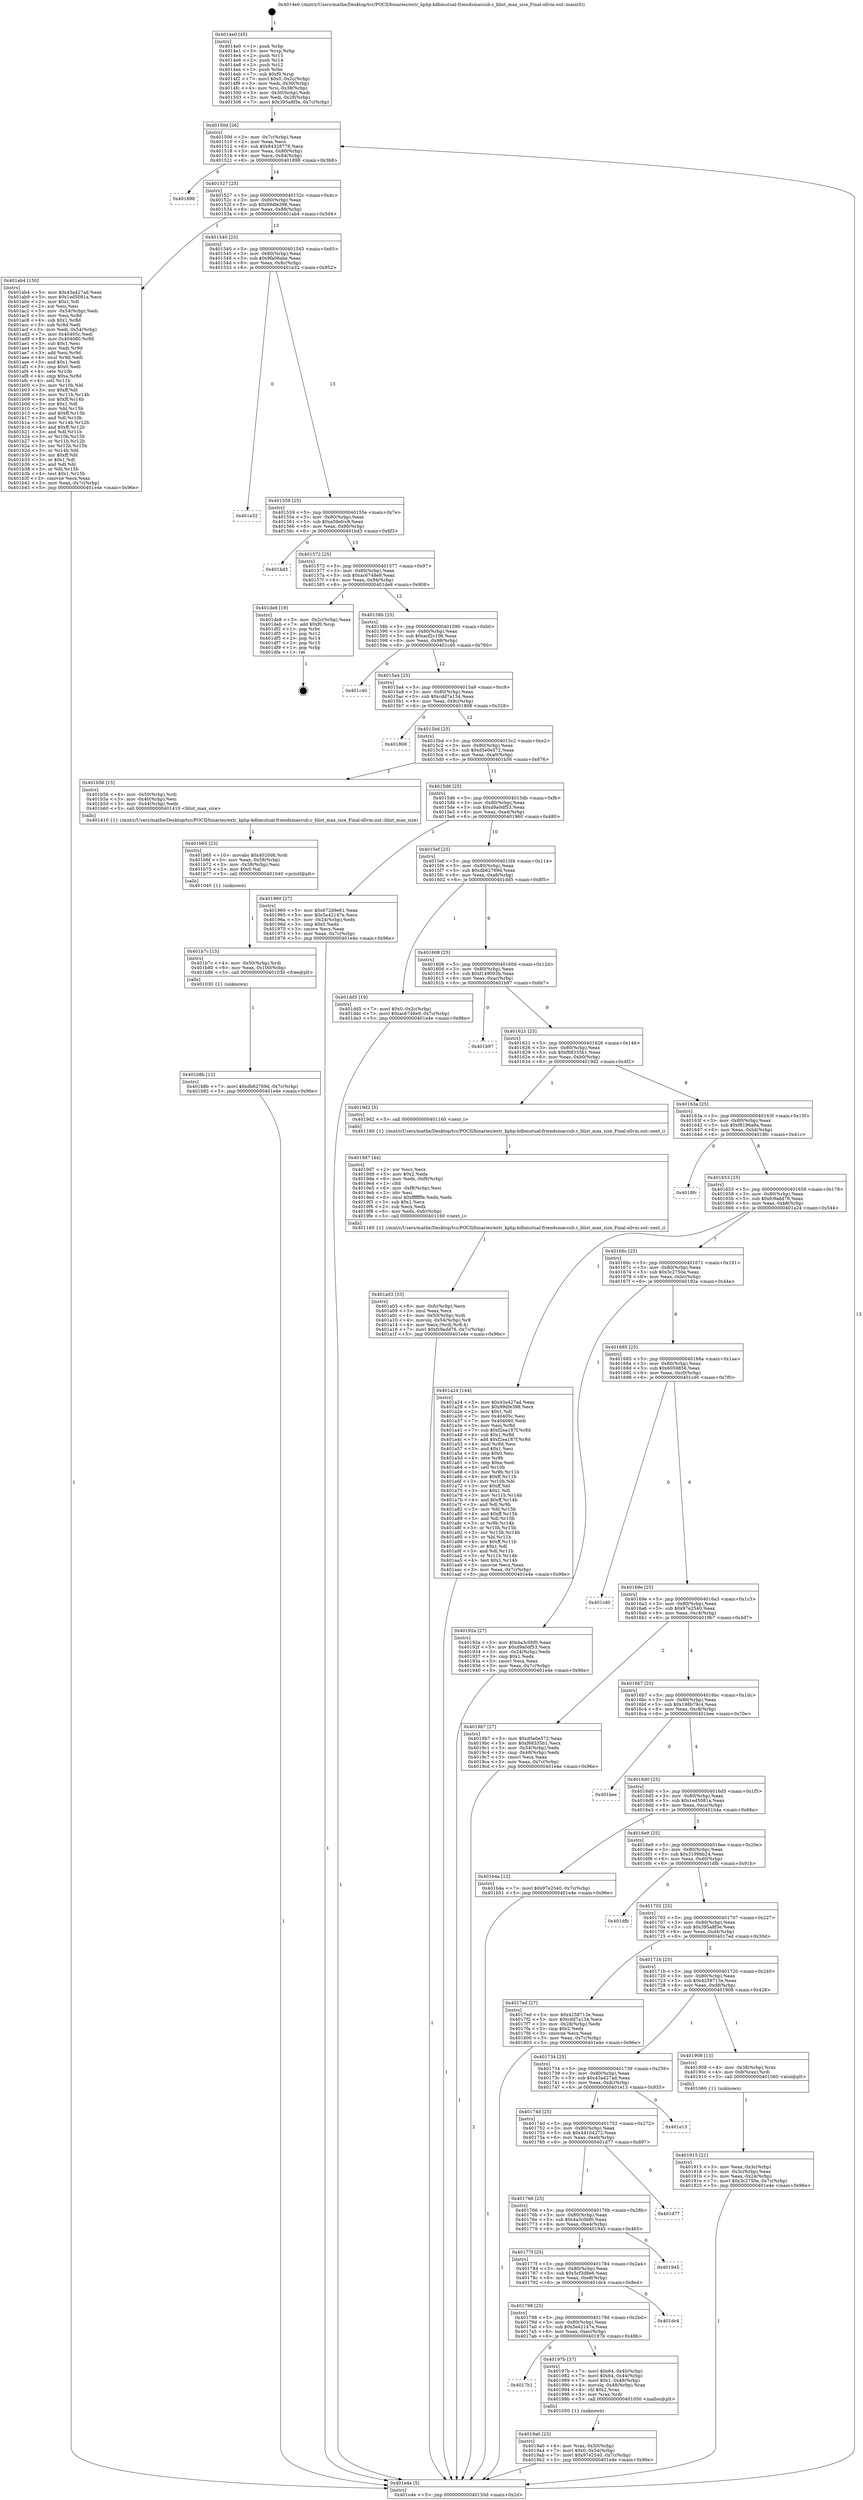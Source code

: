 digraph "0x4014e0" {
  label = "0x4014e0 (/mnt/c/Users/mathe/Desktop/tcc/POCII/binaries/extr_kphp-kdbmutual-friendsmaccub.c_blist_max_size_Final-ollvm.out::main(0))"
  labelloc = "t"
  node[shape=record]

  Entry [label="",width=0.3,height=0.3,shape=circle,fillcolor=black,style=filled]
  "0x40150d" [label="{
     0x40150d [26]\l
     | [instrs]\l
     &nbsp;&nbsp;0x40150d \<+3\>: mov -0x7c(%rbp),%eax\l
     &nbsp;&nbsp;0x401510 \<+2\>: mov %eax,%ecx\l
     &nbsp;&nbsp;0x401512 \<+6\>: sub $0x84328778,%ecx\l
     &nbsp;&nbsp;0x401518 \<+3\>: mov %eax,-0x80(%rbp)\l
     &nbsp;&nbsp;0x40151b \<+6\>: mov %ecx,-0x84(%rbp)\l
     &nbsp;&nbsp;0x401521 \<+6\>: je 0000000000401898 \<main+0x3b8\>\l
  }"]
  "0x401898" [label="{
     0x401898\l
  }", style=dashed]
  "0x401527" [label="{
     0x401527 [25]\l
     | [instrs]\l
     &nbsp;&nbsp;0x401527 \<+5\>: jmp 000000000040152c \<main+0x4c\>\l
     &nbsp;&nbsp;0x40152c \<+3\>: mov -0x80(%rbp),%eax\l
     &nbsp;&nbsp;0x40152f \<+5\>: sub $0x99dfe398,%eax\l
     &nbsp;&nbsp;0x401534 \<+6\>: mov %eax,-0x88(%rbp)\l
     &nbsp;&nbsp;0x40153a \<+6\>: je 0000000000401ab4 \<main+0x5d4\>\l
  }"]
  Exit [label="",width=0.3,height=0.3,shape=circle,fillcolor=black,style=filled,peripheries=2]
  "0x401ab4" [label="{
     0x401ab4 [150]\l
     | [instrs]\l
     &nbsp;&nbsp;0x401ab4 \<+5\>: mov $0x43a427ad,%eax\l
     &nbsp;&nbsp;0x401ab9 \<+5\>: mov $0x1ed5081a,%ecx\l
     &nbsp;&nbsp;0x401abe \<+2\>: mov $0x1,%dl\l
     &nbsp;&nbsp;0x401ac0 \<+2\>: xor %esi,%esi\l
     &nbsp;&nbsp;0x401ac2 \<+3\>: mov -0x54(%rbp),%edi\l
     &nbsp;&nbsp;0x401ac5 \<+3\>: mov %esi,%r8d\l
     &nbsp;&nbsp;0x401ac8 \<+4\>: sub $0x1,%r8d\l
     &nbsp;&nbsp;0x401acc \<+3\>: sub %r8d,%edi\l
     &nbsp;&nbsp;0x401acf \<+3\>: mov %edi,-0x54(%rbp)\l
     &nbsp;&nbsp;0x401ad2 \<+7\>: mov 0x40405c,%edi\l
     &nbsp;&nbsp;0x401ad9 \<+8\>: mov 0x404060,%r8d\l
     &nbsp;&nbsp;0x401ae1 \<+3\>: sub $0x1,%esi\l
     &nbsp;&nbsp;0x401ae4 \<+3\>: mov %edi,%r9d\l
     &nbsp;&nbsp;0x401ae7 \<+3\>: add %esi,%r9d\l
     &nbsp;&nbsp;0x401aea \<+4\>: imul %r9d,%edi\l
     &nbsp;&nbsp;0x401aee \<+3\>: and $0x1,%edi\l
     &nbsp;&nbsp;0x401af1 \<+3\>: cmp $0x0,%edi\l
     &nbsp;&nbsp;0x401af4 \<+4\>: sete %r10b\l
     &nbsp;&nbsp;0x401af8 \<+4\>: cmp $0xa,%r8d\l
     &nbsp;&nbsp;0x401afc \<+4\>: setl %r11b\l
     &nbsp;&nbsp;0x401b00 \<+3\>: mov %r10b,%bl\l
     &nbsp;&nbsp;0x401b03 \<+3\>: xor $0xff,%bl\l
     &nbsp;&nbsp;0x401b06 \<+3\>: mov %r11b,%r14b\l
     &nbsp;&nbsp;0x401b09 \<+4\>: xor $0xff,%r14b\l
     &nbsp;&nbsp;0x401b0d \<+3\>: xor $0x1,%dl\l
     &nbsp;&nbsp;0x401b10 \<+3\>: mov %bl,%r15b\l
     &nbsp;&nbsp;0x401b13 \<+4\>: and $0xff,%r15b\l
     &nbsp;&nbsp;0x401b17 \<+3\>: and %dl,%r10b\l
     &nbsp;&nbsp;0x401b1a \<+3\>: mov %r14b,%r12b\l
     &nbsp;&nbsp;0x401b1d \<+4\>: and $0xff,%r12b\l
     &nbsp;&nbsp;0x401b21 \<+3\>: and %dl,%r11b\l
     &nbsp;&nbsp;0x401b24 \<+3\>: or %r10b,%r15b\l
     &nbsp;&nbsp;0x401b27 \<+3\>: or %r11b,%r12b\l
     &nbsp;&nbsp;0x401b2a \<+3\>: xor %r12b,%r15b\l
     &nbsp;&nbsp;0x401b2d \<+3\>: or %r14b,%bl\l
     &nbsp;&nbsp;0x401b30 \<+3\>: xor $0xff,%bl\l
     &nbsp;&nbsp;0x401b33 \<+3\>: or $0x1,%dl\l
     &nbsp;&nbsp;0x401b36 \<+2\>: and %dl,%bl\l
     &nbsp;&nbsp;0x401b38 \<+3\>: or %bl,%r15b\l
     &nbsp;&nbsp;0x401b3b \<+4\>: test $0x1,%r15b\l
     &nbsp;&nbsp;0x401b3f \<+3\>: cmovne %ecx,%eax\l
     &nbsp;&nbsp;0x401b42 \<+3\>: mov %eax,-0x7c(%rbp)\l
     &nbsp;&nbsp;0x401b45 \<+5\>: jmp 0000000000401e4e \<main+0x96e\>\l
  }"]
  "0x401540" [label="{
     0x401540 [25]\l
     | [instrs]\l
     &nbsp;&nbsp;0x401540 \<+5\>: jmp 0000000000401545 \<main+0x65\>\l
     &nbsp;&nbsp;0x401545 \<+3\>: mov -0x80(%rbp),%eax\l
     &nbsp;&nbsp;0x401548 \<+5\>: sub $0x9fa06abe,%eax\l
     &nbsp;&nbsp;0x40154d \<+6\>: mov %eax,-0x8c(%rbp)\l
     &nbsp;&nbsp;0x401553 \<+6\>: je 0000000000401e32 \<main+0x952\>\l
  }"]
  "0x401b8b" [label="{
     0x401b8b [12]\l
     | [instrs]\l
     &nbsp;&nbsp;0x401b8b \<+7\>: movl $0xdb62769d,-0x7c(%rbp)\l
     &nbsp;&nbsp;0x401b92 \<+5\>: jmp 0000000000401e4e \<main+0x96e\>\l
  }"]
  "0x401e32" [label="{
     0x401e32\l
  }", style=dashed]
  "0x401559" [label="{
     0x401559 [25]\l
     | [instrs]\l
     &nbsp;&nbsp;0x401559 \<+5\>: jmp 000000000040155e \<main+0x7e\>\l
     &nbsp;&nbsp;0x40155e \<+3\>: mov -0x80(%rbp),%eax\l
     &nbsp;&nbsp;0x401561 \<+5\>: sub $0xa59efcc8,%eax\l
     &nbsp;&nbsp;0x401566 \<+6\>: mov %eax,-0x90(%rbp)\l
     &nbsp;&nbsp;0x40156c \<+6\>: je 0000000000401bd3 \<main+0x6f3\>\l
  }"]
  "0x401b7c" [label="{
     0x401b7c [15]\l
     | [instrs]\l
     &nbsp;&nbsp;0x401b7c \<+4\>: mov -0x50(%rbp),%rdi\l
     &nbsp;&nbsp;0x401b80 \<+6\>: mov %eax,-0x100(%rbp)\l
     &nbsp;&nbsp;0x401b86 \<+5\>: call 0000000000401030 \<free@plt\>\l
     | [calls]\l
     &nbsp;&nbsp;0x401030 \{1\} (unknown)\l
  }"]
  "0x401bd3" [label="{
     0x401bd3\l
  }", style=dashed]
  "0x401572" [label="{
     0x401572 [25]\l
     | [instrs]\l
     &nbsp;&nbsp;0x401572 \<+5\>: jmp 0000000000401577 \<main+0x97\>\l
     &nbsp;&nbsp;0x401577 \<+3\>: mov -0x80(%rbp),%eax\l
     &nbsp;&nbsp;0x40157a \<+5\>: sub $0xac6748e9,%eax\l
     &nbsp;&nbsp;0x40157f \<+6\>: mov %eax,-0x94(%rbp)\l
     &nbsp;&nbsp;0x401585 \<+6\>: je 0000000000401de8 \<main+0x908\>\l
  }"]
  "0x401b65" [label="{
     0x401b65 [23]\l
     | [instrs]\l
     &nbsp;&nbsp;0x401b65 \<+10\>: movabs $0x4020d6,%rdi\l
     &nbsp;&nbsp;0x401b6f \<+3\>: mov %eax,-0x58(%rbp)\l
     &nbsp;&nbsp;0x401b72 \<+3\>: mov -0x58(%rbp),%esi\l
     &nbsp;&nbsp;0x401b75 \<+2\>: mov $0x0,%al\l
     &nbsp;&nbsp;0x401b77 \<+5\>: call 0000000000401040 \<printf@plt\>\l
     | [calls]\l
     &nbsp;&nbsp;0x401040 \{1\} (unknown)\l
  }"]
  "0x401de8" [label="{
     0x401de8 [19]\l
     | [instrs]\l
     &nbsp;&nbsp;0x401de8 \<+3\>: mov -0x2c(%rbp),%eax\l
     &nbsp;&nbsp;0x401deb \<+7\>: add $0xf0,%rsp\l
     &nbsp;&nbsp;0x401df2 \<+1\>: pop %rbx\l
     &nbsp;&nbsp;0x401df3 \<+2\>: pop %r12\l
     &nbsp;&nbsp;0x401df5 \<+2\>: pop %r14\l
     &nbsp;&nbsp;0x401df7 \<+2\>: pop %r15\l
     &nbsp;&nbsp;0x401df9 \<+1\>: pop %rbp\l
     &nbsp;&nbsp;0x401dfa \<+1\>: ret\l
  }"]
  "0x40158b" [label="{
     0x40158b [25]\l
     | [instrs]\l
     &nbsp;&nbsp;0x40158b \<+5\>: jmp 0000000000401590 \<main+0xb0\>\l
     &nbsp;&nbsp;0x401590 \<+3\>: mov -0x80(%rbp),%eax\l
     &nbsp;&nbsp;0x401593 \<+5\>: sub $0xacf2c106,%eax\l
     &nbsp;&nbsp;0x401598 \<+6\>: mov %eax,-0x98(%rbp)\l
     &nbsp;&nbsp;0x40159e \<+6\>: je 0000000000401c40 \<main+0x760\>\l
  }"]
  "0x401a03" [label="{
     0x401a03 [33]\l
     | [instrs]\l
     &nbsp;&nbsp;0x401a03 \<+6\>: mov -0xfc(%rbp),%ecx\l
     &nbsp;&nbsp;0x401a09 \<+3\>: imul %eax,%ecx\l
     &nbsp;&nbsp;0x401a0c \<+4\>: mov -0x50(%rbp),%rdi\l
     &nbsp;&nbsp;0x401a10 \<+4\>: movslq -0x54(%rbp),%r8\l
     &nbsp;&nbsp;0x401a14 \<+4\>: mov %ecx,(%rdi,%r8,4)\l
     &nbsp;&nbsp;0x401a18 \<+7\>: movl $0xfc9add76,-0x7c(%rbp)\l
     &nbsp;&nbsp;0x401a1f \<+5\>: jmp 0000000000401e4e \<main+0x96e\>\l
  }"]
  "0x401c40" [label="{
     0x401c40\l
  }", style=dashed]
  "0x4015a4" [label="{
     0x4015a4 [25]\l
     | [instrs]\l
     &nbsp;&nbsp;0x4015a4 \<+5\>: jmp 00000000004015a9 \<main+0xc9\>\l
     &nbsp;&nbsp;0x4015a9 \<+3\>: mov -0x80(%rbp),%eax\l
     &nbsp;&nbsp;0x4015ac \<+5\>: sub $0xcdd7a134,%eax\l
     &nbsp;&nbsp;0x4015b1 \<+6\>: mov %eax,-0x9c(%rbp)\l
     &nbsp;&nbsp;0x4015b7 \<+6\>: je 0000000000401808 \<main+0x328\>\l
  }"]
  "0x4019d7" [label="{
     0x4019d7 [44]\l
     | [instrs]\l
     &nbsp;&nbsp;0x4019d7 \<+2\>: xor %ecx,%ecx\l
     &nbsp;&nbsp;0x4019d9 \<+5\>: mov $0x2,%edx\l
     &nbsp;&nbsp;0x4019de \<+6\>: mov %edx,-0xf8(%rbp)\l
     &nbsp;&nbsp;0x4019e4 \<+1\>: cltd\l
     &nbsp;&nbsp;0x4019e5 \<+6\>: mov -0xf8(%rbp),%esi\l
     &nbsp;&nbsp;0x4019eb \<+2\>: idiv %esi\l
     &nbsp;&nbsp;0x4019ed \<+6\>: imul $0xfffffffe,%edx,%edx\l
     &nbsp;&nbsp;0x4019f3 \<+3\>: sub $0x1,%ecx\l
     &nbsp;&nbsp;0x4019f6 \<+2\>: sub %ecx,%edx\l
     &nbsp;&nbsp;0x4019f8 \<+6\>: mov %edx,-0xfc(%rbp)\l
     &nbsp;&nbsp;0x4019fe \<+5\>: call 0000000000401160 \<next_i\>\l
     | [calls]\l
     &nbsp;&nbsp;0x401160 \{1\} (/mnt/c/Users/mathe/Desktop/tcc/POCII/binaries/extr_kphp-kdbmutual-friendsmaccub.c_blist_max_size_Final-ollvm.out::next_i)\l
  }"]
  "0x401808" [label="{
     0x401808\l
  }", style=dashed]
  "0x4015bd" [label="{
     0x4015bd [25]\l
     | [instrs]\l
     &nbsp;&nbsp;0x4015bd \<+5\>: jmp 00000000004015c2 \<main+0xe2\>\l
     &nbsp;&nbsp;0x4015c2 \<+3\>: mov -0x80(%rbp),%eax\l
     &nbsp;&nbsp;0x4015c5 \<+5\>: sub $0xd5e0e572,%eax\l
     &nbsp;&nbsp;0x4015ca \<+6\>: mov %eax,-0xa0(%rbp)\l
     &nbsp;&nbsp;0x4015d0 \<+6\>: je 0000000000401b56 \<main+0x676\>\l
  }"]
  "0x4019a0" [label="{
     0x4019a0 [23]\l
     | [instrs]\l
     &nbsp;&nbsp;0x4019a0 \<+4\>: mov %rax,-0x50(%rbp)\l
     &nbsp;&nbsp;0x4019a4 \<+7\>: movl $0x0,-0x54(%rbp)\l
     &nbsp;&nbsp;0x4019ab \<+7\>: movl $0x97e2540,-0x7c(%rbp)\l
     &nbsp;&nbsp;0x4019b2 \<+5\>: jmp 0000000000401e4e \<main+0x96e\>\l
  }"]
  "0x401b56" [label="{
     0x401b56 [15]\l
     | [instrs]\l
     &nbsp;&nbsp;0x401b56 \<+4\>: mov -0x50(%rbp),%rdi\l
     &nbsp;&nbsp;0x401b5a \<+3\>: mov -0x40(%rbp),%esi\l
     &nbsp;&nbsp;0x401b5d \<+3\>: mov -0x44(%rbp),%edx\l
     &nbsp;&nbsp;0x401b60 \<+5\>: call 0000000000401410 \<blist_max_size\>\l
     | [calls]\l
     &nbsp;&nbsp;0x401410 \{1\} (/mnt/c/Users/mathe/Desktop/tcc/POCII/binaries/extr_kphp-kdbmutual-friendsmaccub.c_blist_max_size_Final-ollvm.out::blist_max_size)\l
  }"]
  "0x4015d6" [label="{
     0x4015d6 [25]\l
     | [instrs]\l
     &nbsp;&nbsp;0x4015d6 \<+5\>: jmp 00000000004015db \<main+0xfb\>\l
     &nbsp;&nbsp;0x4015db \<+3\>: mov -0x80(%rbp),%eax\l
     &nbsp;&nbsp;0x4015de \<+5\>: sub $0xd9a0df53,%eax\l
     &nbsp;&nbsp;0x4015e3 \<+6\>: mov %eax,-0xa4(%rbp)\l
     &nbsp;&nbsp;0x4015e9 \<+6\>: je 0000000000401960 \<main+0x480\>\l
  }"]
  "0x4017b1" [label="{
     0x4017b1\l
  }", style=dashed]
  "0x401960" [label="{
     0x401960 [27]\l
     | [instrs]\l
     &nbsp;&nbsp;0x401960 \<+5\>: mov $0x672d9e61,%eax\l
     &nbsp;&nbsp;0x401965 \<+5\>: mov $0x5e42147e,%ecx\l
     &nbsp;&nbsp;0x40196a \<+3\>: mov -0x24(%rbp),%edx\l
     &nbsp;&nbsp;0x40196d \<+3\>: cmp $0x0,%edx\l
     &nbsp;&nbsp;0x401970 \<+3\>: cmove %ecx,%eax\l
     &nbsp;&nbsp;0x401973 \<+3\>: mov %eax,-0x7c(%rbp)\l
     &nbsp;&nbsp;0x401976 \<+5\>: jmp 0000000000401e4e \<main+0x96e\>\l
  }"]
  "0x4015ef" [label="{
     0x4015ef [25]\l
     | [instrs]\l
     &nbsp;&nbsp;0x4015ef \<+5\>: jmp 00000000004015f4 \<main+0x114\>\l
     &nbsp;&nbsp;0x4015f4 \<+3\>: mov -0x80(%rbp),%eax\l
     &nbsp;&nbsp;0x4015f7 \<+5\>: sub $0xdb62769d,%eax\l
     &nbsp;&nbsp;0x4015fc \<+6\>: mov %eax,-0xa8(%rbp)\l
     &nbsp;&nbsp;0x401602 \<+6\>: je 0000000000401dd5 \<main+0x8f5\>\l
  }"]
  "0x40197b" [label="{
     0x40197b [37]\l
     | [instrs]\l
     &nbsp;&nbsp;0x40197b \<+7\>: movl $0x64,-0x40(%rbp)\l
     &nbsp;&nbsp;0x401982 \<+7\>: movl $0x64,-0x44(%rbp)\l
     &nbsp;&nbsp;0x401989 \<+7\>: movl $0x1,-0x48(%rbp)\l
     &nbsp;&nbsp;0x401990 \<+4\>: movslq -0x48(%rbp),%rax\l
     &nbsp;&nbsp;0x401994 \<+4\>: shl $0x2,%rax\l
     &nbsp;&nbsp;0x401998 \<+3\>: mov %rax,%rdi\l
     &nbsp;&nbsp;0x40199b \<+5\>: call 0000000000401050 \<malloc@plt\>\l
     | [calls]\l
     &nbsp;&nbsp;0x401050 \{1\} (unknown)\l
  }"]
  "0x401dd5" [label="{
     0x401dd5 [19]\l
     | [instrs]\l
     &nbsp;&nbsp;0x401dd5 \<+7\>: movl $0x0,-0x2c(%rbp)\l
     &nbsp;&nbsp;0x401ddc \<+7\>: movl $0xac6748e9,-0x7c(%rbp)\l
     &nbsp;&nbsp;0x401de3 \<+5\>: jmp 0000000000401e4e \<main+0x96e\>\l
  }"]
  "0x401608" [label="{
     0x401608 [25]\l
     | [instrs]\l
     &nbsp;&nbsp;0x401608 \<+5\>: jmp 000000000040160d \<main+0x12d\>\l
     &nbsp;&nbsp;0x40160d \<+3\>: mov -0x80(%rbp),%eax\l
     &nbsp;&nbsp;0x401610 \<+5\>: sub $0xf149093b,%eax\l
     &nbsp;&nbsp;0x401615 \<+6\>: mov %eax,-0xac(%rbp)\l
     &nbsp;&nbsp;0x40161b \<+6\>: je 0000000000401b97 \<main+0x6b7\>\l
  }"]
  "0x401798" [label="{
     0x401798 [25]\l
     | [instrs]\l
     &nbsp;&nbsp;0x401798 \<+5\>: jmp 000000000040179d \<main+0x2bd\>\l
     &nbsp;&nbsp;0x40179d \<+3\>: mov -0x80(%rbp),%eax\l
     &nbsp;&nbsp;0x4017a0 \<+5\>: sub $0x5e42147e,%eax\l
     &nbsp;&nbsp;0x4017a5 \<+6\>: mov %eax,-0xec(%rbp)\l
     &nbsp;&nbsp;0x4017ab \<+6\>: je 000000000040197b \<main+0x49b\>\l
  }"]
  "0x401b97" [label="{
     0x401b97\l
  }", style=dashed]
  "0x401621" [label="{
     0x401621 [25]\l
     | [instrs]\l
     &nbsp;&nbsp;0x401621 \<+5\>: jmp 0000000000401626 \<main+0x146\>\l
     &nbsp;&nbsp;0x401626 \<+3\>: mov -0x80(%rbp),%eax\l
     &nbsp;&nbsp;0x401629 \<+5\>: sub $0xf68335b1,%eax\l
     &nbsp;&nbsp;0x40162e \<+6\>: mov %eax,-0xb0(%rbp)\l
     &nbsp;&nbsp;0x401634 \<+6\>: je 00000000004019d2 \<main+0x4f2\>\l
  }"]
  "0x401dc4" [label="{
     0x401dc4\l
  }", style=dashed]
  "0x4019d2" [label="{
     0x4019d2 [5]\l
     | [instrs]\l
     &nbsp;&nbsp;0x4019d2 \<+5\>: call 0000000000401160 \<next_i\>\l
     | [calls]\l
     &nbsp;&nbsp;0x401160 \{1\} (/mnt/c/Users/mathe/Desktop/tcc/POCII/binaries/extr_kphp-kdbmutual-friendsmaccub.c_blist_max_size_Final-ollvm.out::next_i)\l
  }"]
  "0x40163a" [label="{
     0x40163a [25]\l
     | [instrs]\l
     &nbsp;&nbsp;0x40163a \<+5\>: jmp 000000000040163f \<main+0x15f\>\l
     &nbsp;&nbsp;0x40163f \<+3\>: mov -0x80(%rbp),%eax\l
     &nbsp;&nbsp;0x401642 \<+5\>: sub $0xf8196a9a,%eax\l
     &nbsp;&nbsp;0x401647 \<+6\>: mov %eax,-0xb4(%rbp)\l
     &nbsp;&nbsp;0x40164d \<+6\>: je 00000000004018fc \<main+0x41c\>\l
  }"]
  "0x40177f" [label="{
     0x40177f [25]\l
     | [instrs]\l
     &nbsp;&nbsp;0x40177f \<+5\>: jmp 0000000000401784 \<main+0x2a4\>\l
     &nbsp;&nbsp;0x401784 \<+3\>: mov -0x80(%rbp),%eax\l
     &nbsp;&nbsp;0x401787 \<+5\>: sub $0x5cf3d8e6,%eax\l
     &nbsp;&nbsp;0x40178c \<+6\>: mov %eax,-0xe8(%rbp)\l
     &nbsp;&nbsp;0x401792 \<+6\>: je 0000000000401dc4 \<main+0x8e4\>\l
  }"]
  "0x4018fc" [label="{
     0x4018fc\l
  }", style=dashed]
  "0x401653" [label="{
     0x401653 [25]\l
     | [instrs]\l
     &nbsp;&nbsp;0x401653 \<+5\>: jmp 0000000000401658 \<main+0x178\>\l
     &nbsp;&nbsp;0x401658 \<+3\>: mov -0x80(%rbp),%eax\l
     &nbsp;&nbsp;0x40165b \<+5\>: sub $0xfc9add76,%eax\l
     &nbsp;&nbsp;0x401660 \<+6\>: mov %eax,-0xb8(%rbp)\l
     &nbsp;&nbsp;0x401666 \<+6\>: je 0000000000401a24 \<main+0x544\>\l
  }"]
  "0x401945" [label="{
     0x401945\l
  }", style=dashed]
  "0x401a24" [label="{
     0x401a24 [144]\l
     | [instrs]\l
     &nbsp;&nbsp;0x401a24 \<+5\>: mov $0x43a427ad,%eax\l
     &nbsp;&nbsp;0x401a29 \<+5\>: mov $0x99dfe398,%ecx\l
     &nbsp;&nbsp;0x401a2e \<+2\>: mov $0x1,%dl\l
     &nbsp;&nbsp;0x401a30 \<+7\>: mov 0x40405c,%esi\l
     &nbsp;&nbsp;0x401a37 \<+7\>: mov 0x404060,%edi\l
     &nbsp;&nbsp;0x401a3e \<+3\>: mov %esi,%r8d\l
     &nbsp;&nbsp;0x401a41 \<+7\>: sub $0xf2ea187f,%r8d\l
     &nbsp;&nbsp;0x401a48 \<+4\>: sub $0x1,%r8d\l
     &nbsp;&nbsp;0x401a4c \<+7\>: add $0xf2ea187f,%r8d\l
     &nbsp;&nbsp;0x401a53 \<+4\>: imul %r8d,%esi\l
     &nbsp;&nbsp;0x401a57 \<+3\>: and $0x1,%esi\l
     &nbsp;&nbsp;0x401a5a \<+3\>: cmp $0x0,%esi\l
     &nbsp;&nbsp;0x401a5d \<+4\>: sete %r9b\l
     &nbsp;&nbsp;0x401a61 \<+3\>: cmp $0xa,%edi\l
     &nbsp;&nbsp;0x401a64 \<+4\>: setl %r10b\l
     &nbsp;&nbsp;0x401a68 \<+3\>: mov %r9b,%r11b\l
     &nbsp;&nbsp;0x401a6b \<+4\>: xor $0xff,%r11b\l
     &nbsp;&nbsp;0x401a6f \<+3\>: mov %r10b,%bl\l
     &nbsp;&nbsp;0x401a72 \<+3\>: xor $0xff,%bl\l
     &nbsp;&nbsp;0x401a75 \<+3\>: xor $0x1,%dl\l
     &nbsp;&nbsp;0x401a78 \<+3\>: mov %r11b,%r14b\l
     &nbsp;&nbsp;0x401a7b \<+4\>: and $0xff,%r14b\l
     &nbsp;&nbsp;0x401a7f \<+3\>: and %dl,%r9b\l
     &nbsp;&nbsp;0x401a82 \<+3\>: mov %bl,%r15b\l
     &nbsp;&nbsp;0x401a85 \<+4\>: and $0xff,%r15b\l
     &nbsp;&nbsp;0x401a89 \<+3\>: and %dl,%r10b\l
     &nbsp;&nbsp;0x401a8c \<+3\>: or %r9b,%r14b\l
     &nbsp;&nbsp;0x401a8f \<+3\>: or %r10b,%r15b\l
     &nbsp;&nbsp;0x401a92 \<+3\>: xor %r15b,%r14b\l
     &nbsp;&nbsp;0x401a95 \<+3\>: or %bl,%r11b\l
     &nbsp;&nbsp;0x401a98 \<+4\>: xor $0xff,%r11b\l
     &nbsp;&nbsp;0x401a9c \<+3\>: or $0x1,%dl\l
     &nbsp;&nbsp;0x401a9f \<+3\>: and %dl,%r11b\l
     &nbsp;&nbsp;0x401aa2 \<+3\>: or %r11b,%r14b\l
     &nbsp;&nbsp;0x401aa5 \<+4\>: test $0x1,%r14b\l
     &nbsp;&nbsp;0x401aa9 \<+3\>: cmovne %ecx,%eax\l
     &nbsp;&nbsp;0x401aac \<+3\>: mov %eax,-0x7c(%rbp)\l
     &nbsp;&nbsp;0x401aaf \<+5\>: jmp 0000000000401e4e \<main+0x96e\>\l
  }"]
  "0x40166c" [label="{
     0x40166c [25]\l
     | [instrs]\l
     &nbsp;&nbsp;0x40166c \<+5\>: jmp 0000000000401671 \<main+0x191\>\l
     &nbsp;&nbsp;0x401671 \<+3\>: mov -0x80(%rbp),%eax\l
     &nbsp;&nbsp;0x401674 \<+5\>: sub $0x3c2750e,%eax\l
     &nbsp;&nbsp;0x401679 \<+6\>: mov %eax,-0xbc(%rbp)\l
     &nbsp;&nbsp;0x40167f \<+6\>: je 000000000040192a \<main+0x44a\>\l
  }"]
  "0x401766" [label="{
     0x401766 [25]\l
     | [instrs]\l
     &nbsp;&nbsp;0x401766 \<+5\>: jmp 000000000040176b \<main+0x28b\>\l
     &nbsp;&nbsp;0x40176b \<+3\>: mov -0x80(%rbp),%eax\l
     &nbsp;&nbsp;0x40176e \<+5\>: sub $0x4a3c0bf0,%eax\l
     &nbsp;&nbsp;0x401773 \<+6\>: mov %eax,-0xe4(%rbp)\l
     &nbsp;&nbsp;0x401779 \<+6\>: je 0000000000401945 \<main+0x465\>\l
  }"]
  "0x40192a" [label="{
     0x40192a [27]\l
     | [instrs]\l
     &nbsp;&nbsp;0x40192a \<+5\>: mov $0x4a3c0bf0,%eax\l
     &nbsp;&nbsp;0x40192f \<+5\>: mov $0xd9a0df53,%ecx\l
     &nbsp;&nbsp;0x401934 \<+3\>: mov -0x24(%rbp),%edx\l
     &nbsp;&nbsp;0x401937 \<+3\>: cmp $0x1,%edx\l
     &nbsp;&nbsp;0x40193a \<+3\>: cmovl %ecx,%eax\l
     &nbsp;&nbsp;0x40193d \<+3\>: mov %eax,-0x7c(%rbp)\l
     &nbsp;&nbsp;0x401940 \<+5\>: jmp 0000000000401e4e \<main+0x96e\>\l
  }"]
  "0x401685" [label="{
     0x401685 [25]\l
     | [instrs]\l
     &nbsp;&nbsp;0x401685 \<+5\>: jmp 000000000040168a \<main+0x1aa\>\l
     &nbsp;&nbsp;0x40168a \<+3\>: mov -0x80(%rbp),%eax\l
     &nbsp;&nbsp;0x40168d \<+5\>: sub $0x6059856,%eax\l
     &nbsp;&nbsp;0x401692 \<+6\>: mov %eax,-0xc0(%rbp)\l
     &nbsp;&nbsp;0x401698 \<+6\>: je 0000000000401cd0 \<main+0x7f0\>\l
  }"]
  "0x401d77" [label="{
     0x401d77\l
  }", style=dashed]
  "0x401cd0" [label="{
     0x401cd0\l
  }", style=dashed]
  "0x40169e" [label="{
     0x40169e [25]\l
     | [instrs]\l
     &nbsp;&nbsp;0x40169e \<+5\>: jmp 00000000004016a3 \<main+0x1c3\>\l
     &nbsp;&nbsp;0x4016a3 \<+3\>: mov -0x80(%rbp),%eax\l
     &nbsp;&nbsp;0x4016a6 \<+5\>: sub $0x97e2540,%eax\l
     &nbsp;&nbsp;0x4016ab \<+6\>: mov %eax,-0xc4(%rbp)\l
     &nbsp;&nbsp;0x4016b1 \<+6\>: je 00000000004019b7 \<main+0x4d7\>\l
  }"]
  "0x40174d" [label="{
     0x40174d [25]\l
     | [instrs]\l
     &nbsp;&nbsp;0x40174d \<+5\>: jmp 0000000000401752 \<main+0x272\>\l
     &nbsp;&nbsp;0x401752 \<+3\>: mov -0x80(%rbp),%eax\l
     &nbsp;&nbsp;0x401755 \<+5\>: sub $0x44104272,%eax\l
     &nbsp;&nbsp;0x40175a \<+6\>: mov %eax,-0xe0(%rbp)\l
     &nbsp;&nbsp;0x401760 \<+6\>: je 0000000000401d77 \<main+0x897\>\l
  }"]
  "0x4019b7" [label="{
     0x4019b7 [27]\l
     | [instrs]\l
     &nbsp;&nbsp;0x4019b7 \<+5\>: mov $0xd5e0e572,%eax\l
     &nbsp;&nbsp;0x4019bc \<+5\>: mov $0xf68335b1,%ecx\l
     &nbsp;&nbsp;0x4019c1 \<+3\>: mov -0x54(%rbp),%edx\l
     &nbsp;&nbsp;0x4019c4 \<+3\>: cmp -0x48(%rbp),%edx\l
     &nbsp;&nbsp;0x4019c7 \<+3\>: cmovl %ecx,%eax\l
     &nbsp;&nbsp;0x4019ca \<+3\>: mov %eax,-0x7c(%rbp)\l
     &nbsp;&nbsp;0x4019cd \<+5\>: jmp 0000000000401e4e \<main+0x96e\>\l
  }"]
  "0x4016b7" [label="{
     0x4016b7 [25]\l
     | [instrs]\l
     &nbsp;&nbsp;0x4016b7 \<+5\>: jmp 00000000004016bc \<main+0x1dc\>\l
     &nbsp;&nbsp;0x4016bc \<+3\>: mov -0x80(%rbp),%eax\l
     &nbsp;&nbsp;0x4016bf \<+5\>: sub $0x198b79c4,%eax\l
     &nbsp;&nbsp;0x4016c4 \<+6\>: mov %eax,-0xc8(%rbp)\l
     &nbsp;&nbsp;0x4016ca \<+6\>: je 0000000000401bee \<main+0x70e\>\l
  }"]
  "0x401e13" [label="{
     0x401e13\l
  }", style=dashed]
  "0x401bee" [label="{
     0x401bee\l
  }", style=dashed]
  "0x4016d0" [label="{
     0x4016d0 [25]\l
     | [instrs]\l
     &nbsp;&nbsp;0x4016d0 \<+5\>: jmp 00000000004016d5 \<main+0x1f5\>\l
     &nbsp;&nbsp;0x4016d5 \<+3\>: mov -0x80(%rbp),%eax\l
     &nbsp;&nbsp;0x4016d8 \<+5\>: sub $0x1ed5081a,%eax\l
     &nbsp;&nbsp;0x4016dd \<+6\>: mov %eax,-0xcc(%rbp)\l
     &nbsp;&nbsp;0x4016e3 \<+6\>: je 0000000000401b4a \<main+0x66a\>\l
  }"]
  "0x401915" [label="{
     0x401915 [21]\l
     | [instrs]\l
     &nbsp;&nbsp;0x401915 \<+3\>: mov %eax,-0x3c(%rbp)\l
     &nbsp;&nbsp;0x401918 \<+3\>: mov -0x3c(%rbp),%eax\l
     &nbsp;&nbsp;0x40191b \<+3\>: mov %eax,-0x24(%rbp)\l
     &nbsp;&nbsp;0x40191e \<+7\>: movl $0x3c2750e,-0x7c(%rbp)\l
     &nbsp;&nbsp;0x401925 \<+5\>: jmp 0000000000401e4e \<main+0x96e\>\l
  }"]
  "0x401b4a" [label="{
     0x401b4a [12]\l
     | [instrs]\l
     &nbsp;&nbsp;0x401b4a \<+7\>: movl $0x97e2540,-0x7c(%rbp)\l
     &nbsp;&nbsp;0x401b51 \<+5\>: jmp 0000000000401e4e \<main+0x96e\>\l
  }"]
  "0x4016e9" [label="{
     0x4016e9 [25]\l
     | [instrs]\l
     &nbsp;&nbsp;0x4016e9 \<+5\>: jmp 00000000004016ee \<main+0x20e\>\l
     &nbsp;&nbsp;0x4016ee \<+3\>: mov -0x80(%rbp),%eax\l
     &nbsp;&nbsp;0x4016f1 \<+5\>: sub $0x3199bb24,%eax\l
     &nbsp;&nbsp;0x4016f6 \<+6\>: mov %eax,-0xd0(%rbp)\l
     &nbsp;&nbsp;0x4016fc \<+6\>: je 0000000000401dfb \<main+0x91b\>\l
  }"]
  "0x401734" [label="{
     0x401734 [25]\l
     | [instrs]\l
     &nbsp;&nbsp;0x401734 \<+5\>: jmp 0000000000401739 \<main+0x259\>\l
     &nbsp;&nbsp;0x401739 \<+3\>: mov -0x80(%rbp),%eax\l
     &nbsp;&nbsp;0x40173c \<+5\>: sub $0x43a427ad,%eax\l
     &nbsp;&nbsp;0x401741 \<+6\>: mov %eax,-0xdc(%rbp)\l
     &nbsp;&nbsp;0x401747 \<+6\>: je 0000000000401e13 \<main+0x933\>\l
  }"]
  "0x401dfb" [label="{
     0x401dfb\l
  }", style=dashed]
  "0x401702" [label="{
     0x401702 [25]\l
     | [instrs]\l
     &nbsp;&nbsp;0x401702 \<+5\>: jmp 0000000000401707 \<main+0x227\>\l
     &nbsp;&nbsp;0x401707 \<+3\>: mov -0x80(%rbp),%eax\l
     &nbsp;&nbsp;0x40170a \<+5\>: sub $0x395a8f3e,%eax\l
     &nbsp;&nbsp;0x40170f \<+6\>: mov %eax,-0xd4(%rbp)\l
     &nbsp;&nbsp;0x401715 \<+6\>: je 00000000004017ed \<main+0x30d\>\l
  }"]
  "0x401908" [label="{
     0x401908 [13]\l
     | [instrs]\l
     &nbsp;&nbsp;0x401908 \<+4\>: mov -0x38(%rbp),%rax\l
     &nbsp;&nbsp;0x40190c \<+4\>: mov 0x8(%rax),%rdi\l
     &nbsp;&nbsp;0x401910 \<+5\>: call 0000000000401060 \<atoi@plt\>\l
     | [calls]\l
     &nbsp;&nbsp;0x401060 \{1\} (unknown)\l
  }"]
  "0x4017ed" [label="{
     0x4017ed [27]\l
     | [instrs]\l
     &nbsp;&nbsp;0x4017ed \<+5\>: mov $0x4258713e,%eax\l
     &nbsp;&nbsp;0x4017f2 \<+5\>: mov $0xcdd7a134,%ecx\l
     &nbsp;&nbsp;0x4017f7 \<+3\>: mov -0x28(%rbp),%edx\l
     &nbsp;&nbsp;0x4017fa \<+3\>: cmp $0x2,%edx\l
     &nbsp;&nbsp;0x4017fd \<+3\>: cmovne %ecx,%eax\l
     &nbsp;&nbsp;0x401800 \<+3\>: mov %eax,-0x7c(%rbp)\l
     &nbsp;&nbsp;0x401803 \<+5\>: jmp 0000000000401e4e \<main+0x96e\>\l
  }"]
  "0x40171b" [label="{
     0x40171b [25]\l
     | [instrs]\l
     &nbsp;&nbsp;0x40171b \<+5\>: jmp 0000000000401720 \<main+0x240\>\l
     &nbsp;&nbsp;0x401720 \<+3\>: mov -0x80(%rbp),%eax\l
     &nbsp;&nbsp;0x401723 \<+5\>: sub $0x4258713e,%eax\l
     &nbsp;&nbsp;0x401728 \<+6\>: mov %eax,-0xd8(%rbp)\l
     &nbsp;&nbsp;0x40172e \<+6\>: je 0000000000401908 \<main+0x428\>\l
  }"]
  "0x401e4e" [label="{
     0x401e4e [5]\l
     | [instrs]\l
     &nbsp;&nbsp;0x401e4e \<+5\>: jmp 000000000040150d \<main+0x2d\>\l
  }"]
  "0x4014e0" [label="{
     0x4014e0 [45]\l
     | [instrs]\l
     &nbsp;&nbsp;0x4014e0 \<+1\>: push %rbp\l
     &nbsp;&nbsp;0x4014e1 \<+3\>: mov %rsp,%rbp\l
     &nbsp;&nbsp;0x4014e4 \<+2\>: push %r15\l
     &nbsp;&nbsp;0x4014e6 \<+2\>: push %r14\l
     &nbsp;&nbsp;0x4014e8 \<+2\>: push %r12\l
     &nbsp;&nbsp;0x4014ea \<+1\>: push %rbx\l
     &nbsp;&nbsp;0x4014eb \<+7\>: sub $0xf0,%rsp\l
     &nbsp;&nbsp;0x4014f2 \<+7\>: movl $0x0,-0x2c(%rbp)\l
     &nbsp;&nbsp;0x4014f9 \<+3\>: mov %edi,-0x30(%rbp)\l
     &nbsp;&nbsp;0x4014fc \<+4\>: mov %rsi,-0x38(%rbp)\l
     &nbsp;&nbsp;0x401500 \<+3\>: mov -0x30(%rbp),%edi\l
     &nbsp;&nbsp;0x401503 \<+3\>: mov %edi,-0x28(%rbp)\l
     &nbsp;&nbsp;0x401506 \<+7\>: movl $0x395a8f3e,-0x7c(%rbp)\l
  }"]
  Entry -> "0x4014e0" [label=" 1"]
  "0x40150d" -> "0x401898" [label=" 0"]
  "0x40150d" -> "0x401527" [label=" 14"]
  "0x401de8" -> Exit [label=" 1"]
  "0x401527" -> "0x401ab4" [label=" 1"]
  "0x401527" -> "0x401540" [label=" 13"]
  "0x401dd5" -> "0x401e4e" [label=" 1"]
  "0x401540" -> "0x401e32" [label=" 0"]
  "0x401540" -> "0x401559" [label=" 13"]
  "0x401b8b" -> "0x401e4e" [label=" 1"]
  "0x401559" -> "0x401bd3" [label=" 0"]
  "0x401559" -> "0x401572" [label=" 13"]
  "0x401b7c" -> "0x401b8b" [label=" 1"]
  "0x401572" -> "0x401de8" [label=" 1"]
  "0x401572" -> "0x40158b" [label=" 12"]
  "0x401b65" -> "0x401b7c" [label=" 1"]
  "0x40158b" -> "0x401c40" [label=" 0"]
  "0x40158b" -> "0x4015a4" [label=" 12"]
  "0x401b56" -> "0x401b65" [label=" 1"]
  "0x4015a4" -> "0x401808" [label=" 0"]
  "0x4015a4" -> "0x4015bd" [label=" 12"]
  "0x401b4a" -> "0x401e4e" [label=" 1"]
  "0x4015bd" -> "0x401b56" [label=" 1"]
  "0x4015bd" -> "0x4015d6" [label=" 11"]
  "0x401ab4" -> "0x401e4e" [label=" 1"]
  "0x4015d6" -> "0x401960" [label=" 1"]
  "0x4015d6" -> "0x4015ef" [label=" 10"]
  "0x401a24" -> "0x401e4e" [label=" 1"]
  "0x4015ef" -> "0x401dd5" [label=" 1"]
  "0x4015ef" -> "0x401608" [label=" 9"]
  "0x401a03" -> "0x401e4e" [label=" 1"]
  "0x401608" -> "0x401b97" [label=" 0"]
  "0x401608" -> "0x401621" [label=" 9"]
  "0x4019d2" -> "0x4019d7" [label=" 1"]
  "0x401621" -> "0x4019d2" [label=" 1"]
  "0x401621" -> "0x40163a" [label=" 8"]
  "0x4019b7" -> "0x401e4e" [label=" 2"]
  "0x40163a" -> "0x4018fc" [label=" 0"]
  "0x40163a" -> "0x401653" [label=" 8"]
  "0x40197b" -> "0x4019a0" [label=" 1"]
  "0x401653" -> "0x401a24" [label=" 1"]
  "0x401653" -> "0x40166c" [label=" 7"]
  "0x401798" -> "0x4017b1" [label=" 0"]
  "0x40166c" -> "0x40192a" [label=" 1"]
  "0x40166c" -> "0x401685" [label=" 6"]
  "0x4019d7" -> "0x401a03" [label=" 1"]
  "0x401685" -> "0x401cd0" [label=" 0"]
  "0x401685" -> "0x40169e" [label=" 6"]
  "0x40177f" -> "0x401798" [label=" 1"]
  "0x40169e" -> "0x4019b7" [label=" 2"]
  "0x40169e" -> "0x4016b7" [label=" 4"]
  "0x4019a0" -> "0x401e4e" [label=" 1"]
  "0x4016b7" -> "0x401bee" [label=" 0"]
  "0x4016b7" -> "0x4016d0" [label=" 4"]
  "0x401766" -> "0x40177f" [label=" 1"]
  "0x4016d0" -> "0x401b4a" [label=" 1"]
  "0x4016d0" -> "0x4016e9" [label=" 3"]
  "0x401798" -> "0x40197b" [label=" 1"]
  "0x4016e9" -> "0x401dfb" [label=" 0"]
  "0x4016e9" -> "0x401702" [label=" 3"]
  "0x40174d" -> "0x401766" [label=" 1"]
  "0x401702" -> "0x4017ed" [label=" 1"]
  "0x401702" -> "0x40171b" [label=" 2"]
  "0x4017ed" -> "0x401e4e" [label=" 1"]
  "0x4014e0" -> "0x40150d" [label=" 1"]
  "0x401e4e" -> "0x40150d" [label=" 13"]
  "0x40174d" -> "0x401d77" [label=" 0"]
  "0x40171b" -> "0x401908" [label=" 1"]
  "0x40171b" -> "0x401734" [label=" 1"]
  "0x401908" -> "0x401915" [label=" 1"]
  "0x401915" -> "0x401e4e" [label=" 1"]
  "0x40192a" -> "0x401e4e" [label=" 1"]
  "0x401960" -> "0x401e4e" [label=" 1"]
  "0x401766" -> "0x401945" [label=" 0"]
  "0x401734" -> "0x401e13" [label=" 0"]
  "0x401734" -> "0x40174d" [label=" 1"]
  "0x40177f" -> "0x401dc4" [label=" 0"]
}
